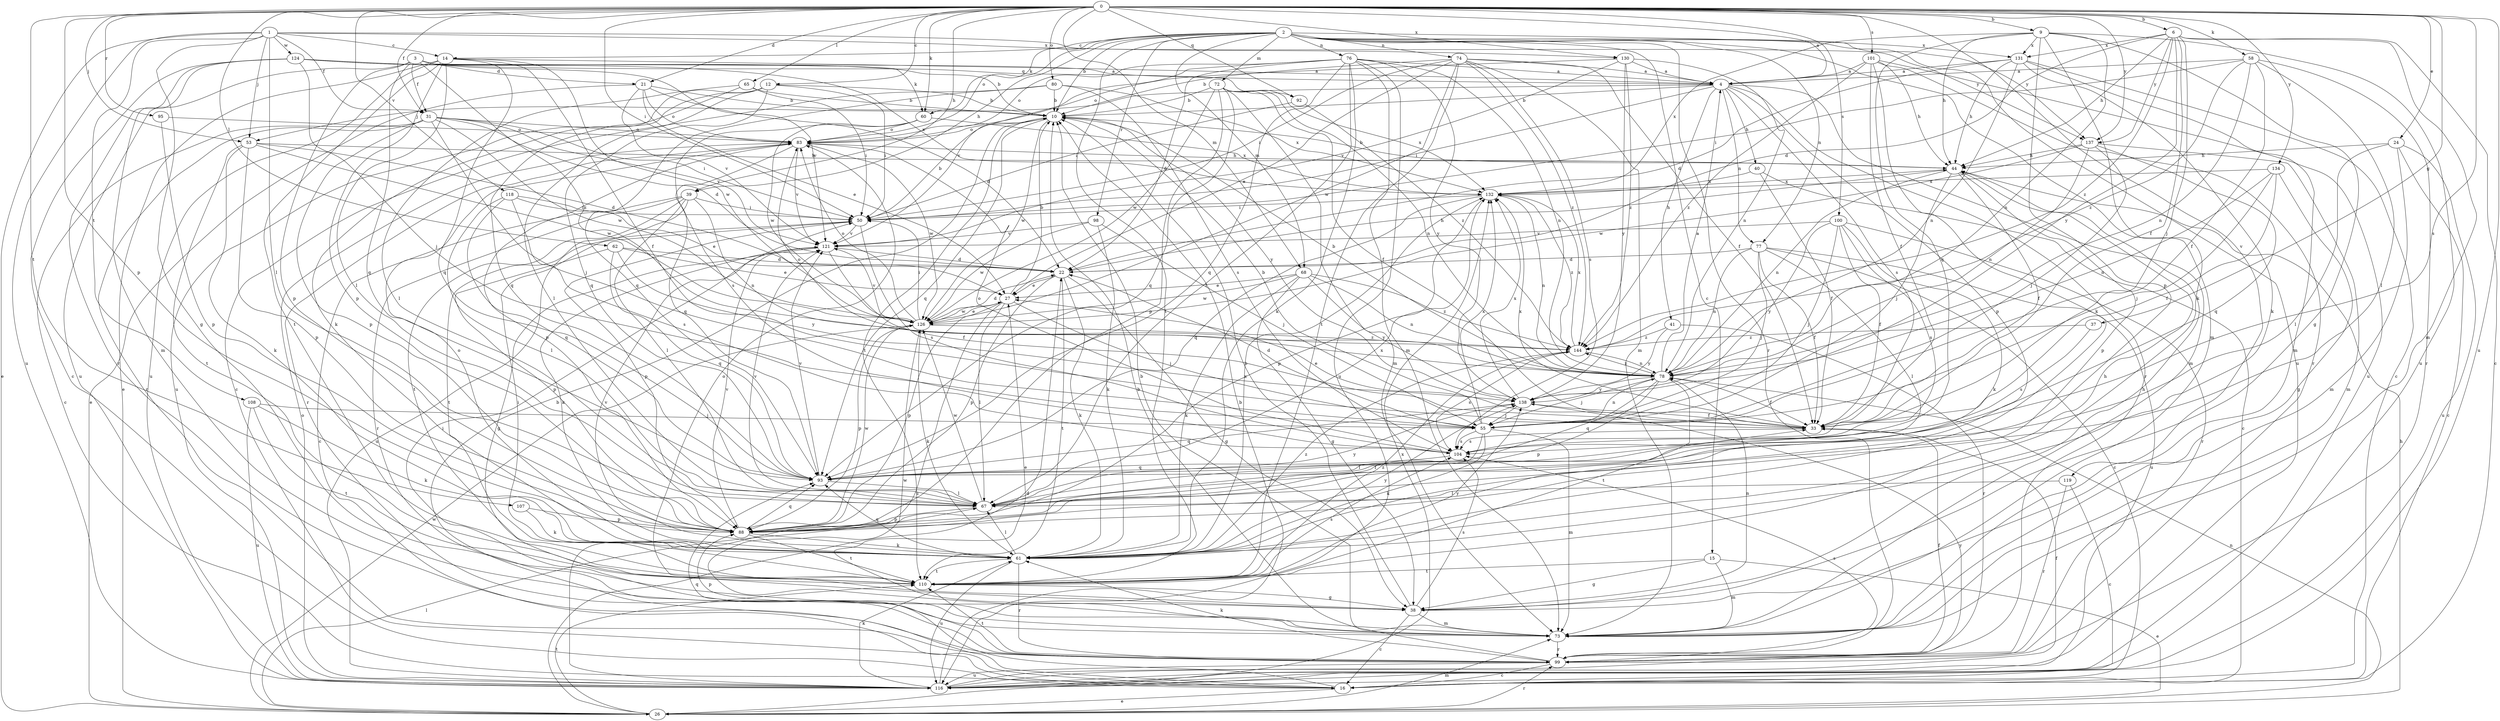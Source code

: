 strict digraph  {
0;
1;
2;
3;
4;
6;
9;
10;
12;
14;
15;
16;
21;
22;
24;
26;
27;
31;
33;
37;
38;
39;
40;
41;
44;
50;
53;
55;
58;
60;
61;
62;
65;
67;
68;
72;
73;
74;
76;
77;
78;
80;
83;
88;
92;
93;
95;
98;
99;
100;
101;
104;
107;
108;
110;
116;
118;
119;
121;
124;
126;
130;
131;
132;
134;
137;
138;
144;
0 -> 4  [label=a];
0 -> 6  [label=b];
0 -> 9  [label=b];
0 -> 12  [label=c];
0 -> 21  [label=d];
0 -> 24  [label=e];
0 -> 31  [label=f];
0 -> 37  [label=g];
0 -> 39  [label=h];
0 -> 50  [label=i];
0 -> 53  [label=j];
0 -> 58  [label=k];
0 -> 60  [label=k];
0 -> 62  [label=l];
0 -> 65  [label=l];
0 -> 68  [label=m];
0 -> 80  [label=o];
0 -> 88  [label=p];
0 -> 92  [label=q];
0 -> 95  [label=r];
0 -> 100  [label=s];
0 -> 101  [label=s];
0 -> 104  [label=s];
0 -> 107  [label=t];
0 -> 116  [label=u];
0 -> 118  [label=v];
0 -> 119  [label=v];
0 -> 130  [label=x];
0 -> 134  [label=y];
0 -> 137  [label=y];
1 -> 14  [label=c];
1 -> 26  [label=e];
1 -> 31  [label=f];
1 -> 38  [label=g];
1 -> 53  [label=j];
1 -> 67  [label=l];
1 -> 108  [label=t];
1 -> 116  [label=u];
1 -> 124  [label=w];
1 -> 130  [label=x];
1 -> 137  [label=y];
2 -> 10  [label=b];
2 -> 14  [label=c];
2 -> 15  [label=c];
2 -> 39  [label=h];
2 -> 60  [label=k];
2 -> 68  [label=m];
2 -> 72  [label=m];
2 -> 73  [label=m];
2 -> 74  [label=n];
2 -> 76  [label=n];
2 -> 77  [label=n];
2 -> 83  [label=o];
2 -> 98  [label=r];
2 -> 99  [label=r];
2 -> 110  [label=t];
2 -> 116  [label=u];
2 -> 131  [label=x];
2 -> 137  [label=y];
3 -> 21  [label=d];
3 -> 31  [label=f];
3 -> 60  [label=k];
3 -> 88  [label=p];
3 -> 92  [label=q];
3 -> 93  [label=q];
3 -> 116  [label=u];
3 -> 121  [label=v];
3 -> 144  [label=z];
4 -> 10  [label=b];
4 -> 40  [label=h];
4 -> 41  [label=h];
4 -> 50  [label=i];
4 -> 53  [label=j];
4 -> 73  [label=m];
4 -> 77  [label=n];
4 -> 88  [label=p];
4 -> 99  [label=r];
4 -> 104  [label=s];
6 -> 16  [label=c];
6 -> 22  [label=d];
6 -> 33  [label=f];
6 -> 44  [label=h];
6 -> 55  [label=j];
6 -> 73  [label=m];
6 -> 131  [label=x];
6 -> 137  [label=y];
6 -> 138  [label=y];
6 -> 144  [label=z];
9 -> 38  [label=g];
9 -> 44  [label=h];
9 -> 61  [label=k];
9 -> 78  [label=n];
9 -> 88  [label=p];
9 -> 93  [label=q];
9 -> 116  [label=u];
9 -> 131  [label=x];
9 -> 132  [label=x];
10 -> 83  [label=o];
10 -> 93  [label=q];
10 -> 110  [label=t];
10 -> 126  [label=w];
10 -> 138  [label=y];
12 -> 10  [label=b];
12 -> 50  [label=i];
12 -> 61  [label=k];
12 -> 67  [label=l];
12 -> 93  [label=q];
12 -> 116  [label=u];
14 -> 4  [label=a];
14 -> 26  [label=e];
14 -> 33  [label=f];
14 -> 67  [label=l];
14 -> 88  [label=p];
14 -> 93  [label=q];
14 -> 110  [label=t];
14 -> 116  [label=u];
14 -> 126  [label=w];
15 -> 26  [label=e];
15 -> 38  [label=g];
15 -> 73  [label=m];
15 -> 110  [label=t];
16 -> 10  [label=b];
16 -> 26  [label=e];
16 -> 93  [label=q];
21 -> 10  [label=b];
21 -> 22  [label=d];
21 -> 26  [label=e];
21 -> 27  [label=e];
21 -> 83  [label=o];
21 -> 121  [label=v];
22 -> 27  [label=e];
22 -> 38  [label=g];
22 -> 44  [label=h];
22 -> 61  [label=k];
22 -> 88  [label=p];
22 -> 110  [label=t];
24 -> 16  [label=c];
24 -> 44  [label=h];
24 -> 67  [label=l];
24 -> 73  [label=m];
24 -> 116  [label=u];
26 -> 22  [label=d];
26 -> 44  [label=h];
26 -> 67  [label=l];
26 -> 73  [label=m];
26 -> 78  [label=n];
26 -> 99  [label=r];
26 -> 110  [label=t];
26 -> 126  [label=w];
26 -> 132  [label=x];
27 -> 10  [label=b];
27 -> 55  [label=j];
27 -> 67  [label=l];
27 -> 88  [label=p];
27 -> 116  [label=u];
27 -> 126  [label=w];
31 -> 16  [label=c];
31 -> 22  [label=d];
31 -> 50  [label=i];
31 -> 55  [label=j];
31 -> 83  [label=o];
31 -> 88  [label=p];
31 -> 99  [label=r];
31 -> 121  [label=v];
31 -> 126  [label=w];
33 -> 27  [label=e];
33 -> 104  [label=s];
33 -> 132  [label=x];
37 -> 104  [label=s];
37 -> 144  [label=z];
38 -> 10  [label=b];
38 -> 16  [label=c];
38 -> 44  [label=h];
38 -> 73  [label=m];
38 -> 78  [label=n];
38 -> 83  [label=o];
38 -> 104  [label=s];
39 -> 16  [label=c];
39 -> 50  [label=i];
39 -> 67  [label=l];
39 -> 78  [label=n];
39 -> 99  [label=r];
39 -> 110  [label=t];
39 -> 116  [label=u];
40 -> 16  [label=c];
40 -> 33  [label=f];
40 -> 132  [label=x];
41 -> 99  [label=r];
41 -> 138  [label=y];
41 -> 144  [label=z];
44 -> 10  [label=b];
44 -> 33  [label=f];
44 -> 55  [label=j];
44 -> 78  [label=n];
44 -> 88  [label=p];
44 -> 132  [label=x];
50 -> 10  [label=b];
50 -> 88  [label=p];
50 -> 104  [label=s];
50 -> 110  [label=t];
50 -> 121  [label=v];
53 -> 22  [label=d];
53 -> 44  [label=h];
53 -> 61  [label=k];
53 -> 88  [label=p];
53 -> 110  [label=t];
53 -> 126  [label=w];
55 -> 10  [label=b];
55 -> 22  [label=d];
55 -> 61  [label=k];
55 -> 67  [label=l];
55 -> 73  [label=m];
55 -> 78  [label=n];
55 -> 104  [label=s];
55 -> 132  [label=x];
58 -> 4  [label=a];
58 -> 33  [label=f];
58 -> 50  [label=i];
58 -> 67  [label=l];
58 -> 78  [label=n];
58 -> 99  [label=r];
58 -> 144  [label=z];
60 -> 83  [label=o];
60 -> 104  [label=s];
60 -> 126  [label=w];
60 -> 132  [label=x];
61 -> 67  [label=l];
61 -> 83  [label=o];
61 -> 93  [label=q];
61 -> 99  [label=r];
61 -> 110  [label=t];
61 -> 116  [label=u];
61 -> 121  [label=v];
61 -> 132  [label=x];
61 -> 138  [label=y];
61 -> 144  [label=z];
62 -> 22  [label=d];
62 -> 27  [label=e];
62 -> 88  [label=p];
62 -> 93  [label=q];
62 -> 138  [label=y];
65 -> 10  [label=b];
65 -> 50  [label=i];
65 -> 67  [label=l];
65 -> 93  [label=q];
67 -> 33  [label=f];
67 -> 88  [label=p];
67 -> 121  [label=v];
67 -> 126  [label=w];
67 -> 132  [label=x];
67 -> 138  [label=y];
68 -> 27  [label=e];
68 -> 38  [label=g];
68 -> 61  [label=k];
68 -> 78  [label=n];
68 -> 126  [label=w];
68 -> 138  [label=y];
68 -> 144  [label=z];
72 -> 10  [label=b];
72 -> 33  [label=f];
72 -> 73  [label=m];
72 -> 78  [label=n];
72 -> 88  [label=p];
72 -> 93  [label=q];
72 -> 126  [label=w];
72 -> 132  [label=x];
73 -> 10  [label=b];
73 -> 27  [label=e];
73 -> 50  [label=i];
73 -> 88  [label=p];
73 -> 99  [label=r];
73 -> 126  [label=w];
74 -> 4  [label=a];
74 -> 10  [label=b];
74 -> 27  [label=e];
74 -> 33  [label=f];
74 -> 50  [label=i];
74 -> 73  [label=m];
74 -> 104  [label=s];
74 -> 110  [label=t];
74 -> 126  [label=w];
74 -> 144  [label=z];
76 -> 4  [label=a];
76 -> 22  [label=d];
76 -> 61  [label=k];
76 -> 67  [label=l];
76 -> 73  [label=m];
76 -> 78  [label=n];
76 -> 83  [label=o];
76 -> 93  [label=q];
76 -> 116  [label=u];
76 -> 121  [label=v];
76 -> 138  [label=y];
77 -> 16  [label=c];
77 -> 22  [label=d];
77 -> 33  [label=f];
77 -> 55  [label=j];
77 -> 67  [label=l];
77 -> 78  [label=n];
77 -> 116  [label=u];
78 -> 4  [label=a];
78 -> 10  [label=b];
78 -> 33  [label=f];
78 -> 55  [label=j];
78 -> 83  [label=o];
78 -> 88  [label=p];
78 -> 93  [label=q];
78 -> 110  [label=t];
78 -> 138  [label=y];
78 -> 144  [label=z];
80 -> 10  [label=b];
80 -> 16  [label=c];
80 -> 93  [label=q];
80 -> 104  [label=s];
80 -> 132  [label=x];
83 -> 44  [label=h];
83 -> 88  [label=p];
83 -> 93  [label=q];
83 -> 99  [label=r];
83 -> 121  [label=v];
83 -> 126  [label=w];
88 -> 61  [label=k];
88 -> 93  [label=q];
88 -> 110  [label=t];
88 -> 121  [label=v];
88 -> 126  [label=w];
92 -> 50  [label=i];
92 -> 144  [label=z];
93 -> 67  [label=l];
93 -> 121  [label=v];
95 -> 83  [label=o];
95 -> 88  [label=p];
98 -> 55  [label=j];
98 -> 61  [label=k];
98 -> 121  [label=v];
98 -> 126  [label=w];
99 -> 10  [label=b];
99 -> 16  [label=c];
99 -> 33  [label=f];
99 -> 61  [label=k];
99 -> 104  [label=s];
99 -> 110  [label=t];
99 -> 116  [label=u];
100 -> 33  [label=f];
100 -> 55  [label=j];
100 -> 61  [label=k];
100 -> 99  [label=r];
100 -> 104  [label=s];
100 -> 121  [label=v];
100 -> 138  [label=y];
101 -> 4  [label=a];
101 -> 33  [label=f];
101 -> 44  [label=h];
101 -> 61  [label=k];
101 -> 99  [label=r];
101 -> 116  [label=u];
101 -> 144  [label=z];
104 -> 83  [label=o];
104 -> 93  [label=q];
107 -> 61  [label=k];
107 -> 88  [label=p];
108 -> 55  [label=j];
108 -> 61  [label=k];
108 -> 110  [label=t];
108 -> 116  [label=u];
110 -> 38  [label=g];
110 -> 44  [label=h];
110 -> 50  [label=i];
110 -> 104  [label=s];
110 -> 138  [label=y];
110 -> 144  [label=z];
116 -> 10  [label=b];
116 -> 33  [label=f];
116 -> 61  [label=k];
116 -> 83  [label=o];
116 -> 138  [label=y];
118 -> 27  [label=e];
118 -> 50  [label=i];
118 -> 67  [label=l];
118 -> 93  [label=q];
118 -> 104  [label=s];
119 -> 16  [label=c];
119 -> 67  [label=l];
119 -> 99  [label=r];
121 -> 22  [label=d];
121 -> 33  [label=f];
121 -> 38  [label=g];
121 -> 61  [label=k];
124 -> 4  [label=a];
124 -> 10  [label=b];
124 -> 16  [label=c];
124 -> 55  [label=j];
124 -> 73  [label=m];
124 -> 99  [label=r];
124 -> 132  [label=x];
126 -> 22  [label=d];
126 -> 27  [label=e];
126 -> 50  [label=i];
126 -> 61  [label=k];
126 -> 83  [label=o];
126 -> 88  [label=p];
126 -> 121  [label=v];
126 -> 144  [label=z];
130 -> 4  [label=a];
130 -> 78  [label=n];
130 -> 83  [label=o];
130 -> 121  [label=v];
130 -> 138  [label=y];
130 -> 144  [label=z];
131 -> 4  [label=a];
131 -> 16  [label=c];
131 -> 22  [label=d];
131 -> 44  [label=h];
131 -> 61  [label=k];
131 -> 73  [label=m];
131 -> 78  [label=n];
132 -> 50  [label=i];
132 -> 78  [label=n];
132 -> 88  [label=p];
132 -> 93  [label=q];
132 -> 144  [label=z];
134 -> 33  [label=f];
134 -> 38  [label=g];
134 -> 55  [label=j];
134 -> 78  [label=n];
134 -> 132  [label=x];
137 -> 44  [label=h];
137 -> 55  [label=j];
137 -> 73  [label=m];
137 -> 78  [label=n];
137 -> 93  [label=q];
137 -> 126  [label=w];
138 -> 33  [label=f];
138 -> 55  [label=j];
138 -> 93  [label=q];
138 -> 132  [label=x];
144 -> 78  [label=n];
144 -> 104  [label=s];
144 -> 132  [label=x];
}
